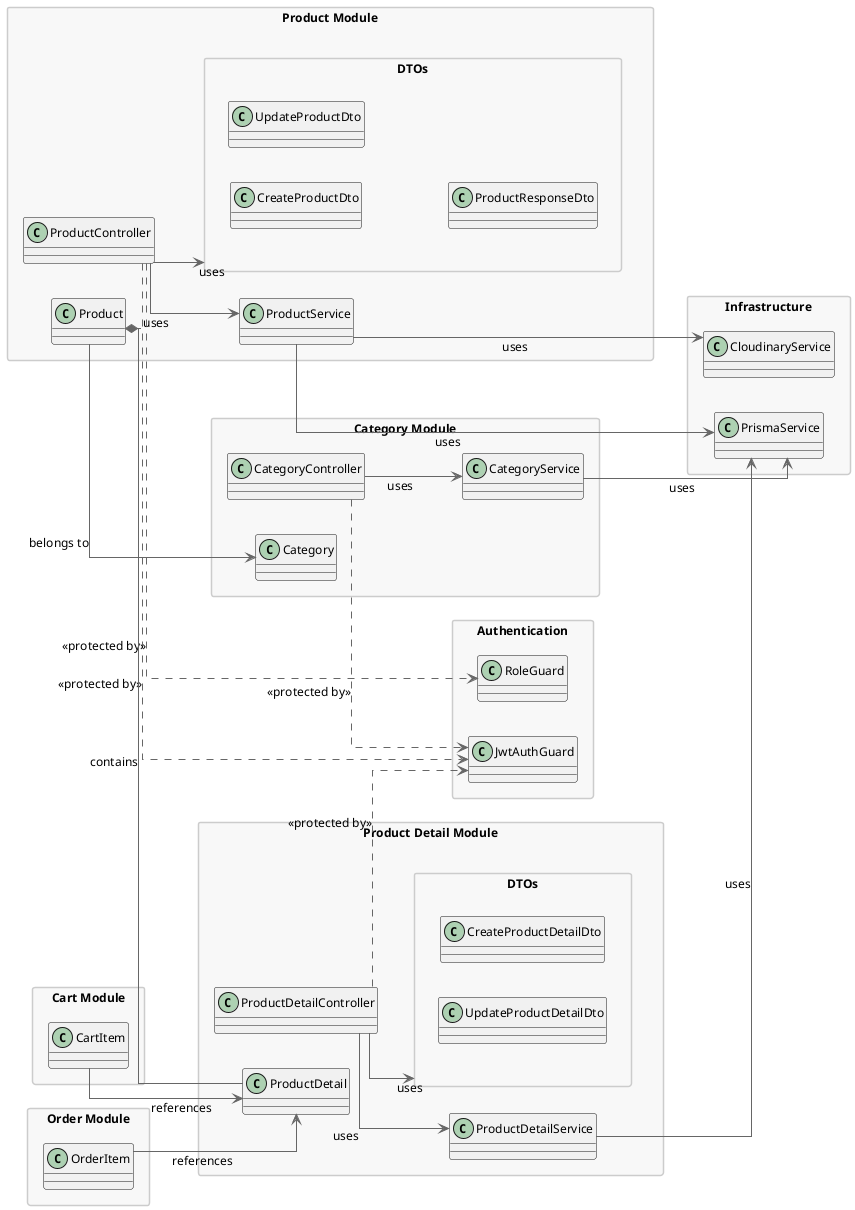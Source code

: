 @startuml

skinparam packageStyle rectangle
skinparam linetype ortho
skinparam shadowing false
skinparam DefaultFontName Arial
skinparam DefaultFontSize 12
skinparam ArrowColor #666666
skinparam BackgroundColor #FFFFFF
skinparam PackageBackgroundColor #F8F8F8
skinparam PackageBorderColor #CCCCCC

left to right direction

' ------------------ MODULE: AUTH ------------------
package "Authentication" as Auth {
  class JwtAuthGuard
  class RoleGuard
}

' ------------------ MODULE: INFRASTRUCTURE ------------------
package "Infrastructure" as Infrastructure {
  class PrismaService
  class CloudinaryService
}

' ------------------ MODULE: CATEGORY ------------------
package "Category Module" as CategoryModule {
  class CategoryController
  class CategoryService
  class Category
}

' ------------------ MODULE: PRODUCT ------------------
package "Product Module" as ProductModule {
  class ProductController
  class ProductService
  class Product
  
  package "DTOs" as ProductDTOs {
    class CreateProductDto
    class UpdateProductDto
    class ProductResponseDto
  }
}

' ------------------ MODULE: PRODUCT DETAIL ------------------
package "Product Detail Module" as ProductDetailModule {
  class ProductDetailController
  class ProductDetailService
  class ProductDetail
  
  package "DTOs" as DetailDTOs {
    class CreateProductDetailDto
    class UpdateProductDetailDto
  }
}

' ------------------ MODULE: CART ------------------
package "Cart Module" as CartModule {
  class CartItem
}

' ------------------ MODULE: ORDER ------------------
package "Order Module" as OrderModule {
  class OrderItem
}

' ------------ RELATIONSHIPS ------------

' Product Module
ProductController --> ProductService : uses
ProductController --> ProductDTOs : uses
ProductController ..> JwtAuthGuard : <<protected by>>
ProductController ..> RoleGuard : <<protected by>>

ProductService --> PrismaService : uses
ProductService --> CloudinaryService : uses

Product *-- ProductDetail : contains
Product --> Category : belongs to

' Product Detail Module
ProductDetailController --> ProductDetailService : uses
ProductDetailController --> DetailDTOs : uses
ProductDetailController ..> JwtAuthGuard : <<protected by>>
ProductDetailService --> PrismaService : uses

' Category Module
CategoryController --> CategoryService : uses
CategoryController ..> JwtAuthGuard : <<protected by>>
CategoryService --> PrismaService : uses

' Cart & Order
CartItem --> ProductDetail : references
OrderItem --> ProductDetail : references

@enduml
